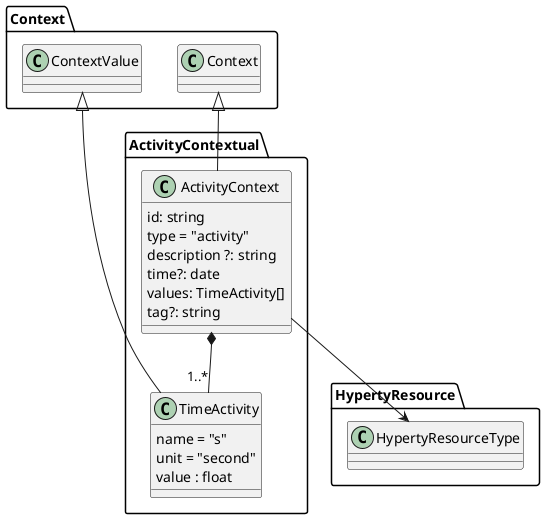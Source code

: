 @startuml "activity-context.png"

Package ActivityContextual {

class ActivityContext {
  id: string
  type = "activity"
  description ?: string
  time?: date
  values: TimeActivity[]
  tag?: string
}


class TimeActivity {
  name = "s"
  unit = "second"
  value : float
}

}
ActivityContext *-- "1..*" TimeActivity

ActivityContext -up-|> Context.Context
TimeActivity -up-|> Context.ContextValue
ActivityContext --> HypertyResource.HypertyResourceType


@enduml
